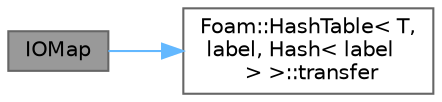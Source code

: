 digraph "IOMap"
{
 // LATEX_PDF_SIZE
  bgcolor="transparent";
  edge [fontname=Helvetica,fontsize=10,labelfontname=Helvetica,labelfontsize=10];
  node [fontname=Helvetica,fontsize=10,shape=box,height=0.2,width=0.4];
  rankdir="LR";
  Node1 [id="Node000001",label="IOMap",height=0.2,width=0.4,color="gray40", fillcolor="grey60", style="filled", fontcolor="black",tooltip=" "];
  Node1 -> Node2 [id="edge1_Node000001_Node000002",color="steelblue1",style="solid",tooltip=" "];
  Node2 [id="Node000002",label="Foam::HashTable\< T,\l label, Hash\< label\l \> \>::transfer",height=0.2,width=0.4,color="grey40", fillcolor="white", style="filled",URL="$classFoam_1_1HashTable.html#a94f467130ff8696750b550937e770393",tooltip=" "];
}
